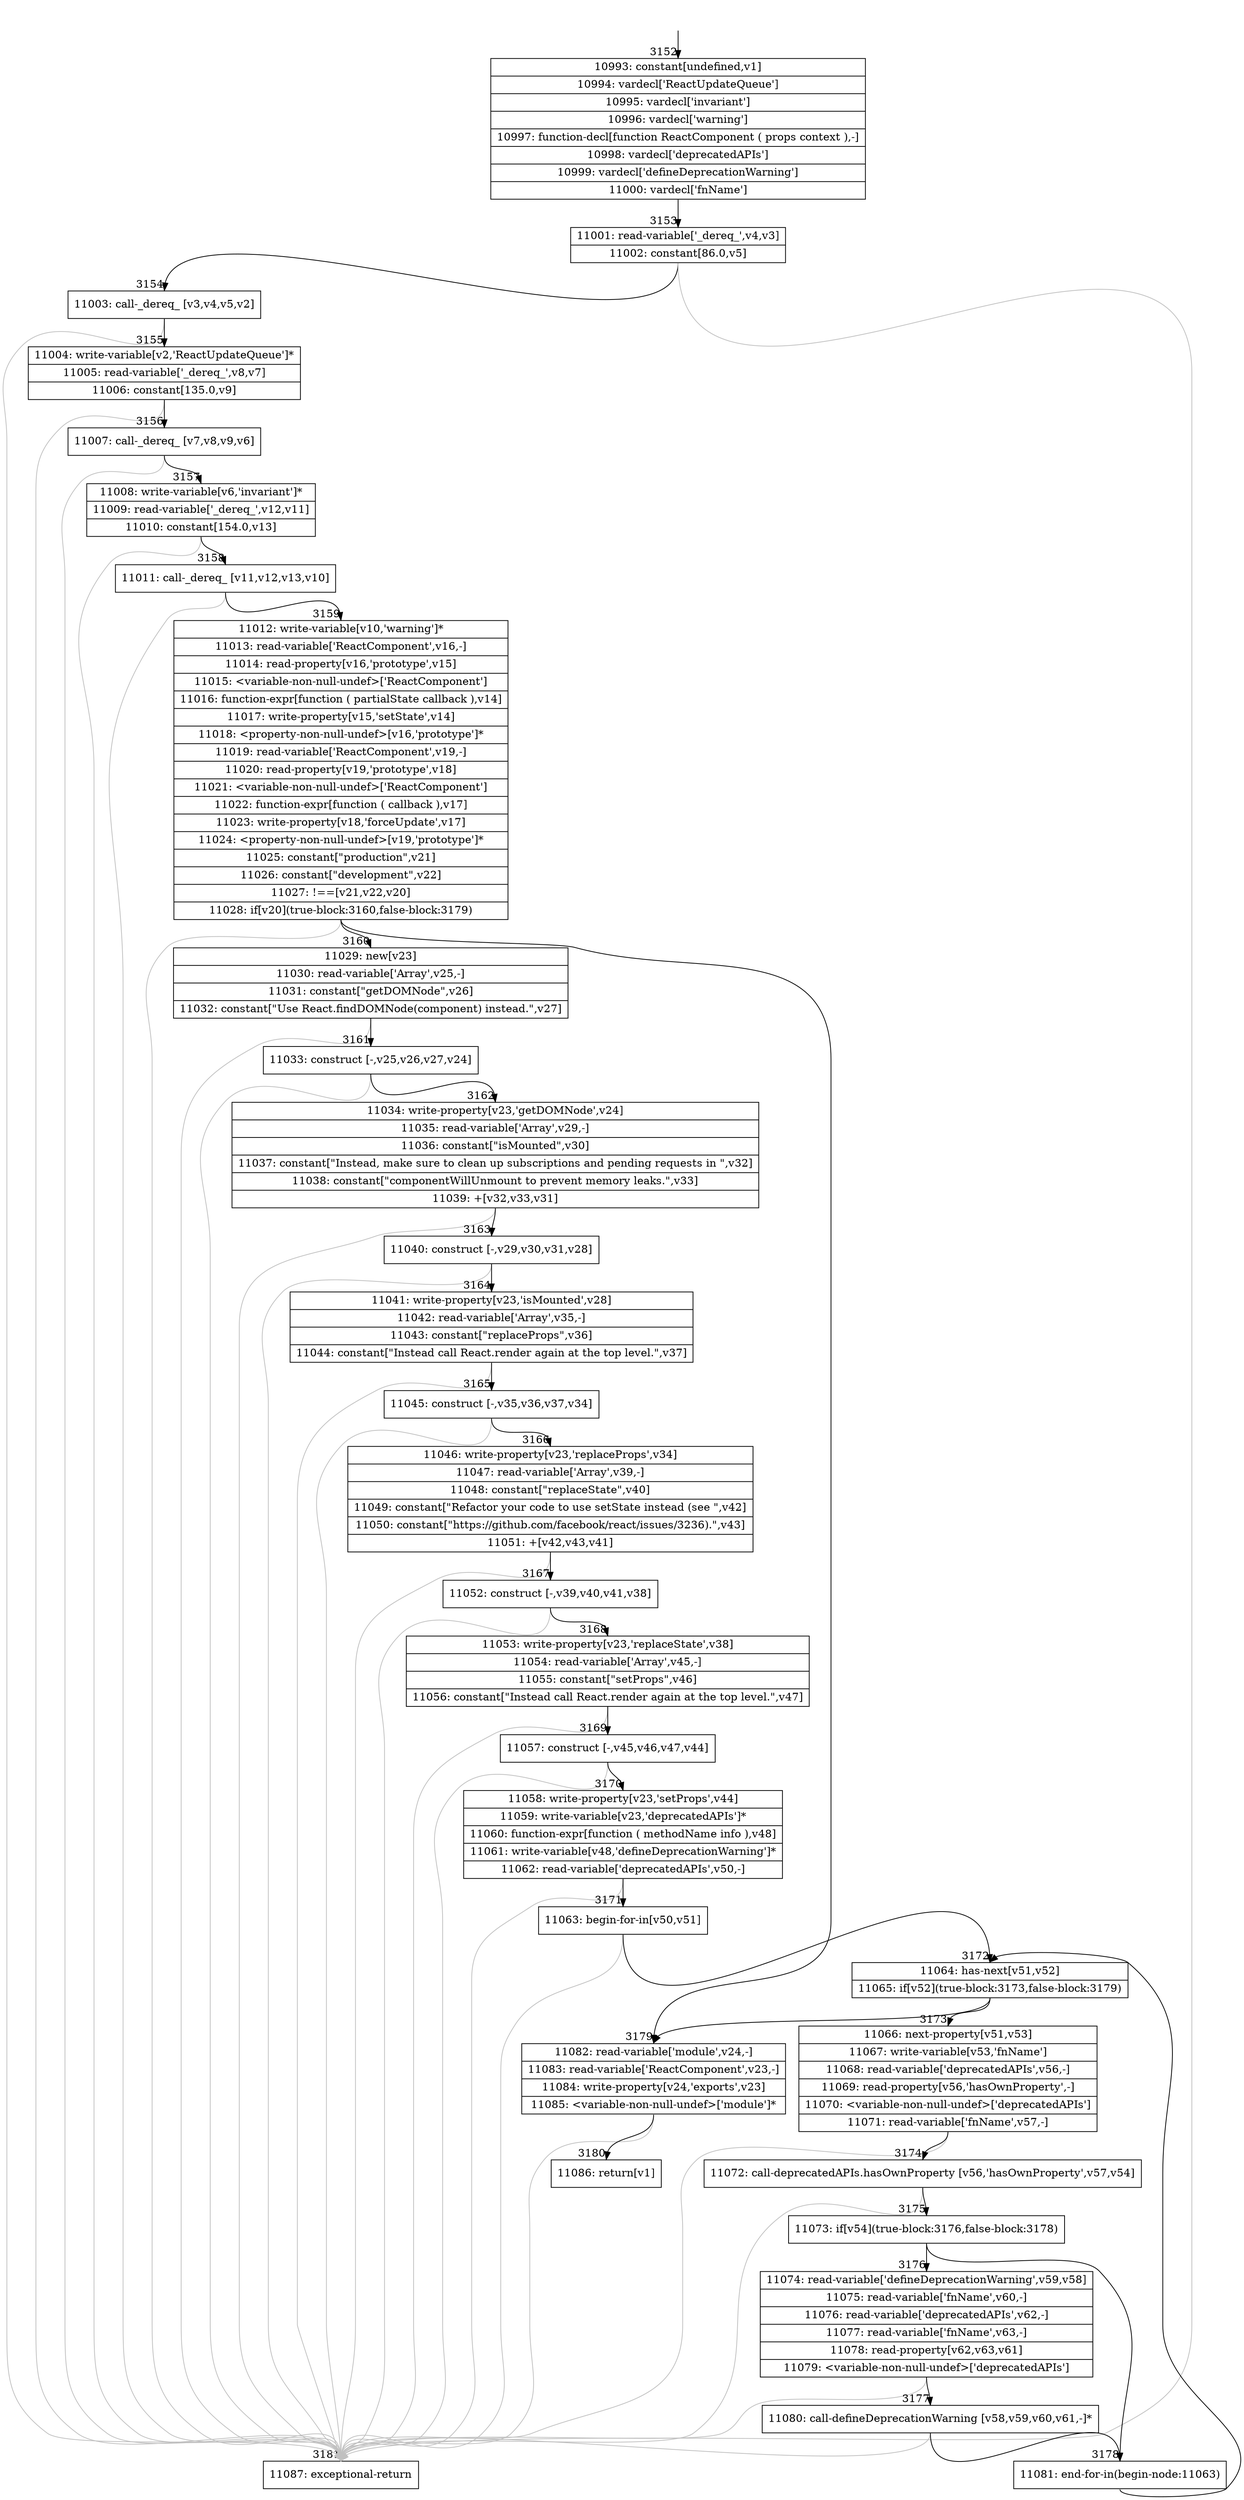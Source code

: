 digraph {
rankdir="TD"
BB_entry221[shape=none,label=""];
BB_entry221 -> BB3152 [tailport=s, headport=n, headlabel="    3152"]
BB3152 [shape=record label="{10993: constant[undefined,v1]|10994: vardecl['ReactUpdateQueue']|10995: vardecl['invariant']|10996: vardecl['warning']|10997: function-decl[function ReactComponent ( props context ),-]|10998: vardecl['deprecatedAPIs']|10999: vardecl['defineDeprecationWarning']|11000: vardecl['fnName']}" ] 
BB3152 -> BB3153 [tailport=s, headport=n, headlabel="      3153"]
BB3153 [shape=record label="{11001: read-variable['_dereq_',v4,v3]|11002: constant[86.0,v5]}" ] 
BB3153 -> BB3154 [tailport=s, headport=n, headlabel="      3154"]
BB3153 -> BB3181 [tailport=s, headport=n, color=gray, headlabel="      3181"]
BB3154 [shape=record label="{11003: call-_dereq_ [v3,v4,v5,v2]}" ] 
BB3154 -> BB3155 [tailport=s, headport=n, headlabel="      3155"]
BB3154 -> BB3181 [tailport=s, headport=n, color=gray]
BB3155 [shape=record label="{11004: write-variable[v2,'ReactUpdateQueue']*|11005: read-variable['_dereq_',v8,v7]|11006: constant[135.0,v9]}" ] 
BB3155 -> BB3156 [tailport=s, headport=n, headlabel="      3156"]
BB3155 -> BB3181 [tailport=s, headport=n, color=gray]
BB3156 [shape=record label="{11007: call-_dereq_ [v7,v8,v9,v6]}" ] 
BB3156 -> BB3157 [tailport=s, headport=n, headlabel="      3157"]
BB3156 -> BB3181 [tailport=s, headport=n, color=gray]
BB3157 [shape=record label="{11008: write-variable[v6,'invariant']*|11009: read-variable['_dereq_',v12,v11]|11010: constant[154.0,v13]}" ] 
BB3157 -> BB3158 [tailport=s, headport=n, headlabel="      3158"]
BB3157 -> BB3181 [tailport=s, headport=n, color=gray]
BB3158 [shape=record label="{11011: call-_dereq_ [v11,v12,v13,v10]}" ] 
BB3158 -> BB3159 [tailport=s, headport=n, headlabel="      3159"]
BB3158 -> BB3181 [tailport=s, headport=n, color=gray]
BB3159 [shape=record label="{11012: write-variable[v10,'warning']*|11013: read-variable['ReactComponent',v16,-]|11014: read-property[v16,'prototype',v15]|11015: \<variable-non-null-undef\>['ReactComponent']|11016: function-expr[function ( partialState callback ),v14]|11017: write-property[v15,'setState',v14]|11018: \<property-non-null-undef\>[v16,'prototype']*|11019: read-variable['ReactComponent',v19,-]|11020: read-property[v19,'prototype',v18]|11021: \<variable-non-null-undef\>['ReactComponent']|11022: function-expr[function ( callback ),v17]|11023: write-property[v18,'forceUpdate',v17]|11024: \<property-non-null-undef\>[v19,'prototype']*|11025: constant[\"production\",v21]|11026: constant[\"development\",v22]|11027: !==[v21,v22,v20]|11028: if[v20](true-block:3160,false-block:3179)}" ] 
BB3159 -> BB3160 [tailport=s, headport=n, headlabel="      3160"]
BB3159 -> BB3179 [tailport=s, headport=n, headlabel="      3179"]
BB3159 -> BB3181 [tailport=s, headport=n, color=gray]
BB3160 [shape=record label="{11029: new[v23]|11030: read-variable['Array',v25,-]|11031: constant[\"getDOMNode\",v26]|11032: constant[\"Use React.findDOMNode(component) instead.\",v27]}" ] 
BB3160 -> BB3161 [tailport=s, headport=n, headlabel="      3161"]
BB3160 -> BB3181 [tailport=s, headport=n, color=gray]
BB3161 [shape=record label="{11033: construct [-,v25,v26,v27,v24]}" ] 
BB3161 -> BB3162 [tailport=s, headport=n, headlabel="      3162"]
BB3161 -> BB3181 [tailport=s, headport=n, color=gray]
BB3162 [shape=record label="{11034: write-property[v23,'getDOMNode',v24]|11035: read-variable['Array',v29,-]|11036: constant[\"isMounted\",v30]|11037: constant[\"Instead, make sure to clean up subscriptions and pending requests in \",v32]|11038: constant[\"componentWillUnmount to prevent memory leaks.\",v33]|11039: +[v32,v33,v31]}" ] 
BB3162 -> BB3163 [tailport=s, headport=n, headlabel="      3163"]
BB3162 -> BB3181 [tailport=s, headport=n, color=gray]
BB3163 [shape=record label="{11040: construct [-,v29,v30,v31,v28]}" ] 
BB3163 -> BB3164 [tailport=s, headport=n, headlabel="      3164"]
BB3163 -> BB3181 [tailport=s, headport=n, color=gray]
BB3164 [shape=record label="{11041: write-property[v23,'isMounted',v28]|11042: read-variable['Array',v35,-]|11043: constant[\"replaceProps\",v36]|11044: constant[\"Instead call React.render again at the top level.\",v37]}" ] 
BB3164 -> BB3165 [tailport=s, headport=n, headlabel="      3165"]
BB3164 -> BB3181 [tailport=s, headport=n, color=gray]
BB3165 [shape=record label="{11045: construct [-,v35,v36,v37,v34]}" ] 
BB3165 -> BB3166 [tailport=s, headport=n, headlabel="      3166"]
BB3165 -> BB3181 [tailport=s, headport=n, color=gray]
BB3166 [shape=record label="{11046: write-property[v23,'replaceProps',v34]|11047: read-variable['Array',v39,-]|11048: constant[\"replaceState\",v40]|11049: constant[\"Refactor your code to use setState instead (see \",v42]|11050: constant[\"https://github.com/facebook/react/issues/3236).\",v43]|11051: +[v42,v43,v41]}" ] 
BB3166 -> BB3167 [tailport=s, headport=n, headlabel="      3167"]
BB3166 -> BB3181 [tailport=s, headport=n, color=gray]
BB3167 [shape=record label="{11052: construct [-,v39,v40,v41,v38]}" ] 
BB3167 -> BB3168 [tailport=s, headport=n, headlabel="      3168"]
BB3167 -> BB3181 [tailport=s, headport=n, color=gray]
BB3168 [shape=record label="{11053: write-property[v23,'replaceState',v38]|11054: read-variable['Array',v45,-]|11055: constant[\"setProps\",v46]|11056: constant[\"Instead call React.render again at the top level.\",v47]}" ] 
BB3168 -> BB3169 [tailport=s, headport=n, headlabel="      3169"]
BB3168 -> BB3181 [tailport=s, headport=n, color=gray]
BB3169 [shape=record label="{11057: construct [-,v45,v46,v47,v44]}" ] 
BB3169 -> BB3170 [tailport=s, headport=n, headlabel="      3170"]
BB3169 -> BB3181 [tailport=s, headport=n, color=gray]
BB3170 [shape=record label="{11058: write-property[v23,'setProps',v44]|11059: write-variable[v23,'deprecatedAPIs']*|11060: function-expr[function ( methodName info ),v48]|11061: write-variable[v48,'defineDeprecationWarning']*|11062: read-variable['deprecatedAPIs',v50,-]}" ] 
BB3170 -> BB3171 [tailport=s, headport=n, headlabel="      3171"]
BB3170 -> BB3181 [tailport=s, headport=n, color=gray]
BB3171 [shape=record label="{11063: begin-for-in[v50,v51]}" ] 
BB3171 -> BB3172 [tailport=s, headport=n, headlabel="      3172"]
BB3171 -> BB3181 [tailport=s, headport=n, color=gray]
BB3172 [shape=record label="{11064: has-next[v51,v52]|11065: if[v52](true-block:3173,false-block:3179)}" ] 
BB3172 -> BB3173 [tailport=s, headport=n, headlabel="      3173"]
BB3172 -> BB3179 [tailport=s, headport=n]
BB3173 [shape=record label="{11066: next-property[v51,v53]|11067: write-variable[v53,'fnName']|11068: read-variable['deprecatedAPIs',v56,-]|11069: read-property[v56,'hasOwnProperty',-]|11070: \<variable-non-null-undef\>['deprecatedAPIs']|11071: read-variable['fnName',v57,-]}" ] 
BB3173 -> BB3174 [tailport=s, headport=n, headlabel="      3174"]
BB3173 -> BB3181 [tailport=s, headport=n, color=gray]
BB3174 [shape=record label="{11072: call-deprecatedAPIs.hasOwnProperty [v56,'hasOwnProperty',v57,v54]}" ] 
BB3174 -> BB3175 [tailport=s, headport=n, headlabel="      3175"]
BB3174 -> BB3181 [tailport=s, headport=n, color=gray]
BB3175 [shape=record label="{11073: if[v54](true-block:3176,false-block:3178)}" ] 
BB3175 -> BB3176 [tailport=s, headport=n, headlabel="      3176"]
BB3175 -> BB3178 [tailport=s, headport=n, headlabel="      3178"]
BB3176 [shape=record label="{11074: read-variable['defineDeprecationWarning',v59,v58]|11075: read-variable['fnName',v60,-]|11076: read-variable['deprecatedAPIs',v62,-]|11077: read-variable['fnName',v63,-]|11078: read-property[v62,v63,v61]|11079: \<variable-non-null-undef\>['deprecatedAPIs']}" ] 
BB3176 -> BB3177 [tailport=s, headport=n, headlabel="      3177"]
BB3176 -> BB3181 [tailport=s, headport=n, color=gray]
BB3177 [shape=record label="{11080: call-defineDeprecationWarning [v58,v59,v60,v61,-]*}" ] 
BB3177 -> BB3178 [tailport=s, headport=n]
BB3177 -> BB3181 [tailport=s, headport=n, color=gray]
BB3178 [shape=record label="{11081: end-for-in(begin-node:11063)}" ] 
BB3178 -> BB3172 [tailport=s, headport=n]
BB3179 [shape=record label="{11082: read-variable['module',v24,-]|11083: read-variable['ReactComponent',v23,-]|11084: write-property[v24,'exports',v23]|11085: \<variable-non-null-undef\>['module']*}" ] 
BB3179 -> BB3180 [tailport=s, headport=n, headlabel="      3180"]
BB3179 -> BB3181 [tailport=s, headport=n, color=gray]
BB3180 [shape=record label="{11086: return[v1]}" ] 
BB3181 [shape=record label="{11087: exceptional-return}" ] 
//#$~ 6078
}
